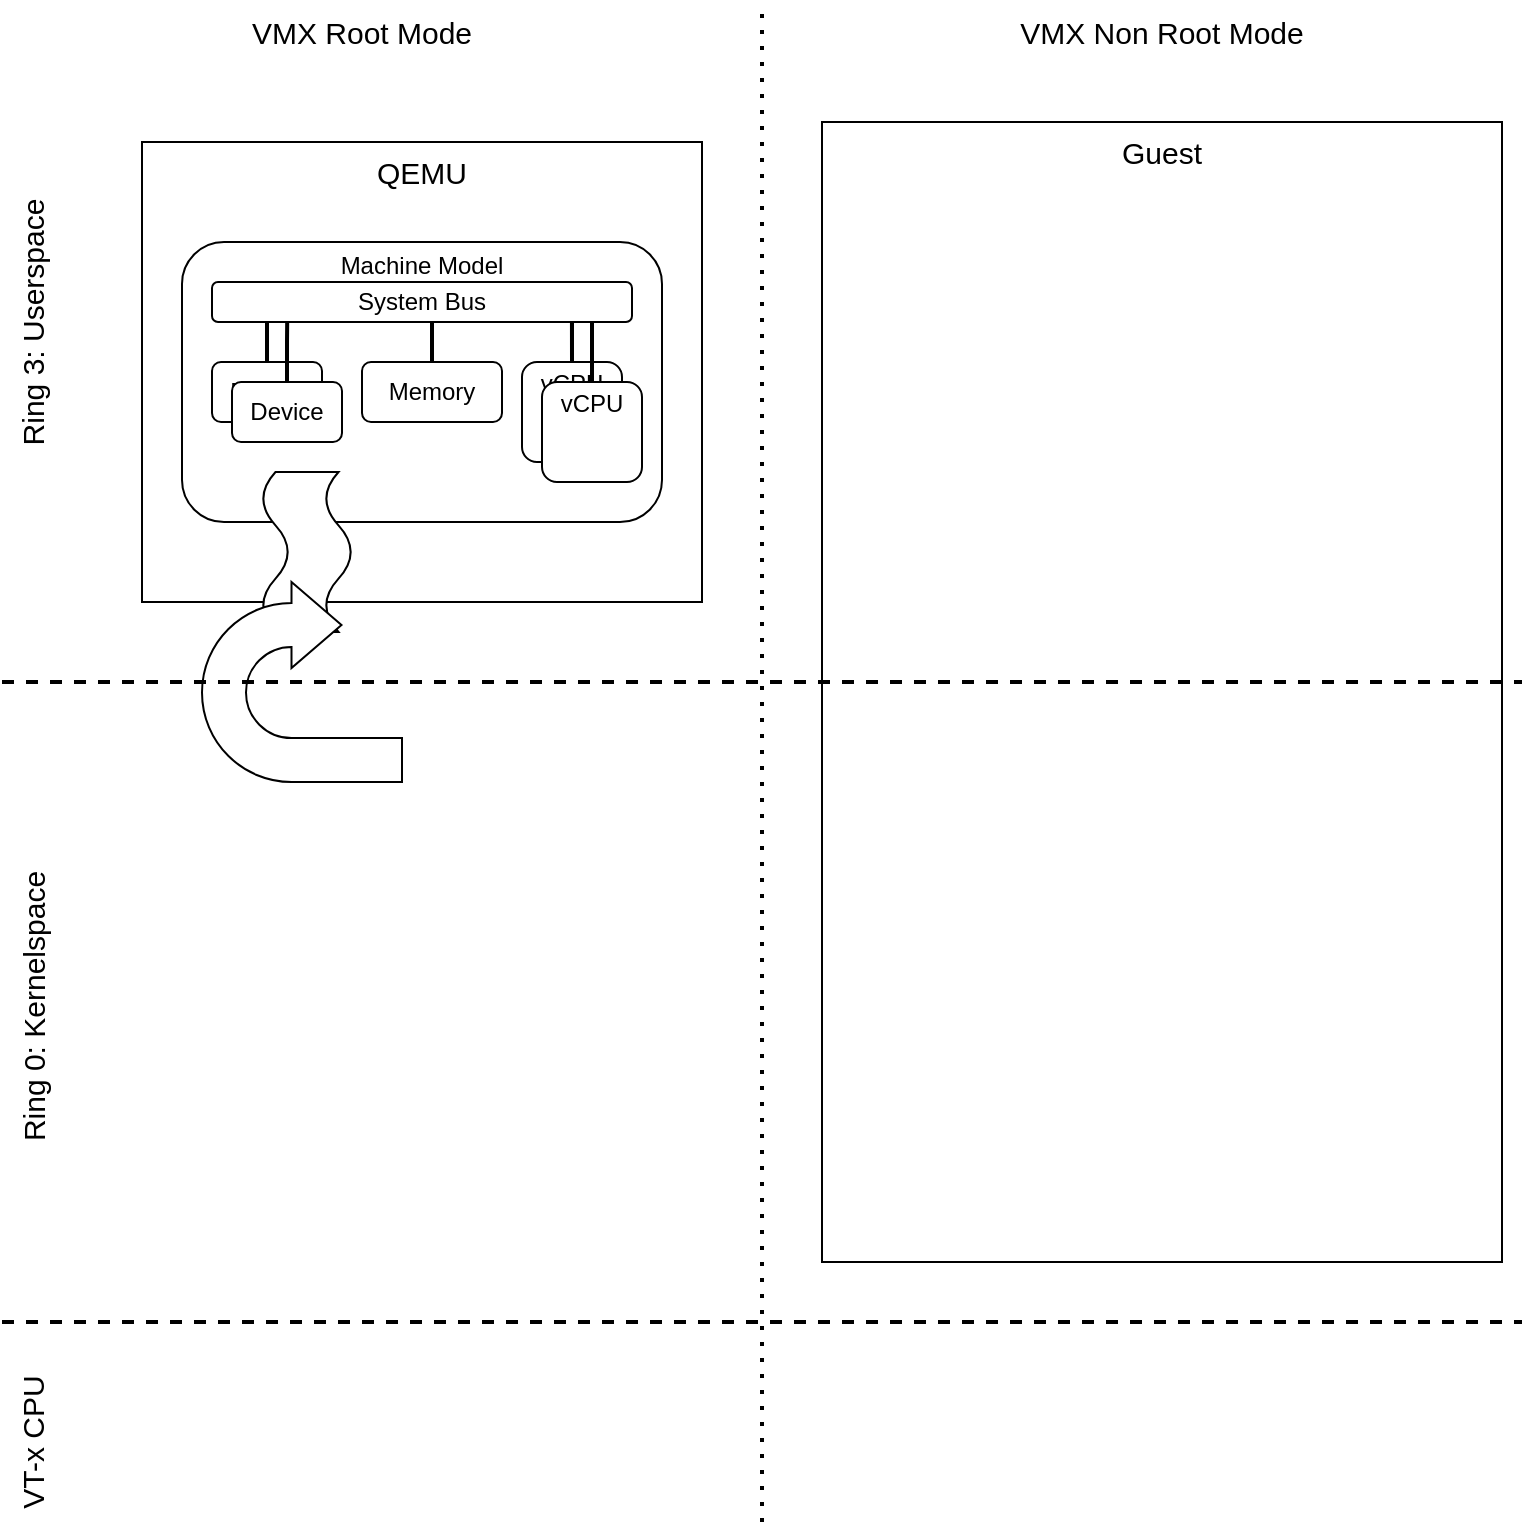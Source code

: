 <mxfile version="20.2.5" type="github">
  <diagram id="I_HhycaSbU6Y9DN1pas2" name="Page-1">
    <mxGraphModel dx="1138" dy="634" grid="1" gridSize="10" guides="1" tooltips="1" connect="1" arrows="1" fold="1" page="1" pageScale="1" pageWidth="800" pageHeight="800" math="0" shadow="0">
      <root>
        <mxCell id="0" />
        <mxCell id="1" parent="0" />
        <mxCell id="VZu2di2uU0qUiYQAbAui-32" value="" style="endArrow=none;dashed=1;html=1;dashPattern=1 3;strokeWidth=2;rounded=0;fontSize=15;" edge="1" parent="1">
          <mxGeometry width="50" height="50" relative="1" as="geometry">
            <mxPoint x="400" y="780" as="sourcePoint" />
            <mxPoint x="400" y="20" as="targetPoint" />
          </mxGeometry>
        </mxCell>
        <mxCell id="VZu2di2uU0qUiYQAbAui-34" value="" style="endArrow=none;dashed=1;html=1;rounded=0;fontSize=15;strokeWidth=2;" edge="1" parent="1">
          <mxGeometry width="50" height="50" relative="1" as="geometry">
            <mxPoint x="20" y="680" as="sourcePoint" />
            <mxPoint x="780" y="680" as="targetPoint" />
          </mxGeometry>
        </mxCell>
        <mxCell id="VZu2di2uU0qUiYQAbAui-36" value="VMX Root Mode" style="text;html=1;strokeColor=none;fillColor=none;align=center;verticalAlign=middle;whiteSpace=wrap;rounded=0;fontSize=15;" vertex="1" parent="1">
          <mxGeometry x="20" y="20" width="360" height="30" as="geometry" />
        </mxCell>
        <mxCell id="VZu2di2uU0qUiYQAbAui-37" value="VMX Non Root Mode" style="text;html=1;strokeColor=none;fillColor=none;align=center;verticalAlign=middle;whiteSpace=wrap;rounded=0;fontSize=15;" vertex="1" parent="1">
          <mxGeometry x="420" y="20" width="360" height="30" as="geometry" />
        </mxCell>
        <mxCell id="VZu2di2uU0qUiYQAbAui-38" value="Ring 3: Userspace" style="text;html=1;strokeColor=none;fillColor=none;align=center;verticalAlign=middle;whiteSpace=wrap;rounded=0;fontSize=15;rotation=-90;" vertex="1" parent="1">
          <mxGeometry x="-125" y="165" width="320" height="30" as="geometry" />
        </mxCell>
        <mxCell id="VZu2di2uU0qUiYQAbAui-39" value="Ring 0: Kernelspace" style="text;html=1;strokeColor=none;fillColor=none;align=center;verticalAlign=middle;whiteSpace=wrap;rounded=0;fontSize=15;rotation=-90;" vertex="1" parent="1">
          <mxGeometry x="-107.5" y="507.5" width="285" height="30" as="geometry" />
        </mxCell>
        <mxCell id="VZu2di2uU0qUiYQAbAui-40" value="VT-x CPU" style="text;html=1;strokeColor=none;fillColor=none;align=center;verticalAlign=middle;whiteSpace=wrap;rounded=0;fontSize=15;rotation=-90;" vertex="1" parent="1">
          <mxGeometry x="-5" y="725" width="80" height="30" as="geometry" />
        </mxCell>
        <mxCell id="VZu2di2uU0qUiYQAbAui-41" value="" style="rounded=0;whiteSpace=wrap;html=1;fontSize=15;" vertex="1" parent="1">
          <mxGeometry x="90" y="90" width="280" height="230" as="geometry" />
        </mxCell>
        <mxCell id="VZu2di2uU0qUiYQAbAui-42" value="QEMU" style="text;html=1;strokeColor=none;fillColor=none;align=center;verticalAlign=middle;whiteSpace=wrap;rounded=0;fontSize=15;" vertex="1" parent="1">
          <mxGeometry x="200" y="90" width="60" height="30" as="geometry" />
        </mxCell>
        <mxCell id="VZu2di2uU0qUiYQAbAui-43" value="" style="rounded=1;whiteSpace=wrap;html=1;fontSize=15;" vertex="1" parent="1">
          <mxGeometry x="110" y="140" width="240" height="140" as="geometry" />
        </mxCell>
        <mxCell id="VZu2di2uU0qUiYQAbAui-44" value="&lt;font style=&quot;font-size: 12px;&quot;&gt;Machine Model&lt;/font&gt;" style="text;html=1;strokeColor=none;fillColor=none;align=center;verticalAlign=middle;whiteSpace=wrap;rounded=0;fontSize=15;" vertex="1" parent="1">
          <mxGeometry x="170" y="140" width="120" height="20" as="geometry" />
        </mxCell>
        <mxCell id="VZu2di2uU0qUiYQAbAui-47" value="System Bus" style="rounded=1;whiteSpace=wrap;html=1;fontSize=12;" vertex="1" parent="1">
          <mxGeometry x="125" y="160" width="210" height="20" as="geometry" />
        </mxCell>
        <mxCell id="VZu2di2uU0qUiYQAbAui-50" style="edgeStyle=orthogonalEdgeStyle;rounded=0;orthogonalLoop=1;jettySize=auto;html=1;entryX=0.857;entryY=1.015;entryDx=0;entryDy=0;entryPerimeter=0;fontSize=12;strokeWidth=2;endArrow=none;endFill=0;" edge="1" parent="1" source="VZu2di2uU0qUiYQAbAui-48" target="VZu2di2uU0qUiYQAbAui-47">
          <mxGeometry relative="1" as="geometry" />
        </mxCell>
        <mxCell id="VZu2di2uU0qUiYQAbAui-48" value="&lt;div&gt;vCPU&lt;/div&gt;&lt;div&gt;&lt;br&gt;&lt;/div&gt;&lt;div&gt;&lt;br&gt;&lt;/div&gt;" style="rounded=1;whiteSpace=wrap;html=1;fontSize=12;" vertex="1" parent="1">
          <mxGeometry x="280" y="200" width="50" height="50" as="geometry" />
        </mxCell>
        <mxCell id="VZu2di2uU0qUiYQAbAui-52" style="edgeStyle=orthogonalEdgeStyle;rounded=0;orthogonalLoop=1;jettySize=auto;html=1;fontSize=12;strokeWidth=2;endArrow=none;endFill=0;" edge="1" parent="1" source="VZu2di2uU0qUiYQAbAui-51">
          <mxGeometry relative="1" as="geometry">
            <mxPoint x="235" y="180" as="targetPoint" />
            <Array as="points">
              <mxPoint x="235" y="180" />
            </Array>
          </mxGeometry>
        </mxCell>
        <mxCell id="VZu2di2uU0qUiYQAbAui-51" value="Memory" style="rounded=1;whiteSpace=wrap;html=1;fontSize=12;" vertex="1" parent="1">
          <mxGeometry x="200" y="200" width="70" height="30" as="geometry" />
        </mxCell>
        <mxCell id="VZu2di2uU0qUiYQAbAui-56" style="edgeStyle=orthogonalEdgeStyle;rounded=0;orthogonalLoop=1;jettySize=auto;html=1;entryX=0.13;entryY=0.97;entryDx=0;entryDy=0;entryPerimeter=0;fontSize=12;endArrow=none;endFill=0;strokeWidth=2;" edge="1" parent="1" source="VZu2di2uU0qUiYQAbAui-53" target="VZu2di2uU0qUiYQAbAui-47">
          <mxGeometry relative="1" as="geometry" />
        </mxCell>
        <mxCell id="VZu2di2uU0qUiYQAbAui-53" value="Device" style="rounded=1;whiteSpace=wrap;html=1;fontSize=12;" vertex="1" parent="1">
          <mxGeometry x="125" y="200" width="55" height="30" as="geometry" />
        </mxCell>
        <mxCell id="VZu2di2uU0qUiYQAbAui-55" style="edgeStyle=orthogonalEdgeStyle;rounded=0;orthogonalLoop=1;jettySize=auto;html=1;fontSize=12;endArrow=none;endFill=0;strokeWidth=2;" edge="1" parent="1" source="VZu2di2uU0qUiYQAbAui-54" target="VZu2di2uU0qUiYQAbAui-47">
          <mxGeometry relative="1" as="geometry">
            <Array as="points">
              <mxPoint x="315" y="210" />
              <mxPoint x="315" y="210" />
            </Array>
          </mxGeometry>
        </mxCell>
        <mxCell id="VZu2di2uU0qUiYQAbAui-54" value="&lt;div&gt;vCPU&lt;/div&gt;&lt;div&gt;&lt;br&gt;&lt;/div&gt;&lt;div&gt;&lt;br&gt;&lt;/div&gt;" style="rounded=1;whiteSpace=wrap;html=1;fontSize=12;" vertex="1" parent="1">
          <mxGeometry x="290" y="210" width="50" height="50" as="geometry" />
        </mxCell>
        <mxCell id="VZu2di2uU0qUiYQAbAui-58" style="edgeStyle=orthogonalEdgeStyle;rounded=0;orthogonalLoop=1;jettySize=auto;html=1;entryX=0.179;entryY=0.995;entryDx=0;entryDy=0;entryPerimeter=0;fontSize=12;endArrow=none;endFill=0;strokeWidth=2;" edge="1" parent="1" source="VZu2di2uU0qUiYQAbAui-57" target="VZu2di2uU0qUiYQAbAui-47">
          <mxGeometry relative="1" as="geometry" />
        </mxCell>
        <mxCell id="VZu2di2uU0qUiYQAbAui-57" value="Device" style="rounded=1;whiteSpace=wrap;html=1;fontSize=12;" vertex="1" parent="1">
          <mxGeometry x="135" y="210" width="55" height="30" as="geometry" />
        </mxCell>
        <mxCell id="VZu2di2uU0qUiYQAbAui-62" value="" style="verticalLabelPosition=bottom;verticalAlign=top;html=1;shape=mxgraph.basic.wave2;dy=0.3;fontSize=12;rotation=-90;" vertex="1" parent="1">
          <mxGeometry x="132.5" y="272.5" width="80" height="45" as="geometry" />
        </mxCell>
        <mxCell id="VZu2di2uU0qUiYQAbAui-65" value="" style="html=1;shadow=0;dashed=0;align=center;verticalAlign=middle;shape=mxgraph.arrows2.uTurnArrow;dy=11;arrowHead=43;dx2=25;fontSize=12;" vertex="1" parent="1">
          <mxGeometry x="120" y="310" width="100" height="100" as="geometry" />
        </mxCell>
        <mxCell id="VZu2di2uU0qUiYQAbAui-67" value="" style="rounded=0;whiteSpace=wrap;html=1;fontSize=12;strokeWidth=1;perimeterSpacing=2;" vertex="1" parent="1">
          <mxGeometry x="430" y="80" width="340" height="570" as="geometry" />
        </mxCell>
        <mxCell id="VZu2di2uU0qUiYQAbAui-33" value="" style="endArrow=none;dashed=1;html=1;rounded=0;fontSize=15;strokeWidth=2;" edge="1" parent="1">
          <mxGeometry width="50" height="50" relative="1" as="geometry">
            <mxPoint x="20" y="360" as="sourcePoint" />
            <mxPoint x="780" y="360" as="targetPoint" />
          </mxGeometry>
        </mxCell>
        <mxCell id="VZu2di2uU0qUiYQAbAui-68" value="&lt;font style=&quot;font-size: 15px;&quot;&gt;Guest&lt;/font&gt;" style="text;html=1;strokeColor=none;fillColor=none;align=center;verticalAlign=middle;whiteSpace=wrap;rounded=0;fontSize=12;" vertex="1" parent="1">
          <mxGeometry x="570" y="80" width="60" height="30" as="geometry" />
        </mxCell>
      </root>
    </mxGraphModel>
  </diagram>
</mxfile>
